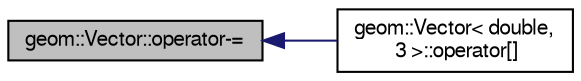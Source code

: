 digraph "geom::Vector::operator-="
{
  edge [fontname="FreeSans",fontsize="10",labelfontname="FreeSans",labelfontsize="10"];
  node [fontname="FreeSans",fontsize="10",shape=record];
  rankdir="LR";
  Node36 [label="geom::Vector::operator-=",height=0.2,width=0.4,color="black", fillcolor="grey75", style="filled", fontcolor="black"];
  Node36 -> Node37 [dir="back",color="midnightblue",fontsize="10",style="solid",fontname="FreeSans"];
  Node37 [label="geom::Vector\< double,\l 3 \>::operator[]",height=0.2,width=0.4,color="black", fillcolor="white", style="filled",URL="$classgeom_1_1Vector.html#a002f821634064106442c03165cc17360",tooltip="Dostęp do wybranej składowej wektora. "];
}
